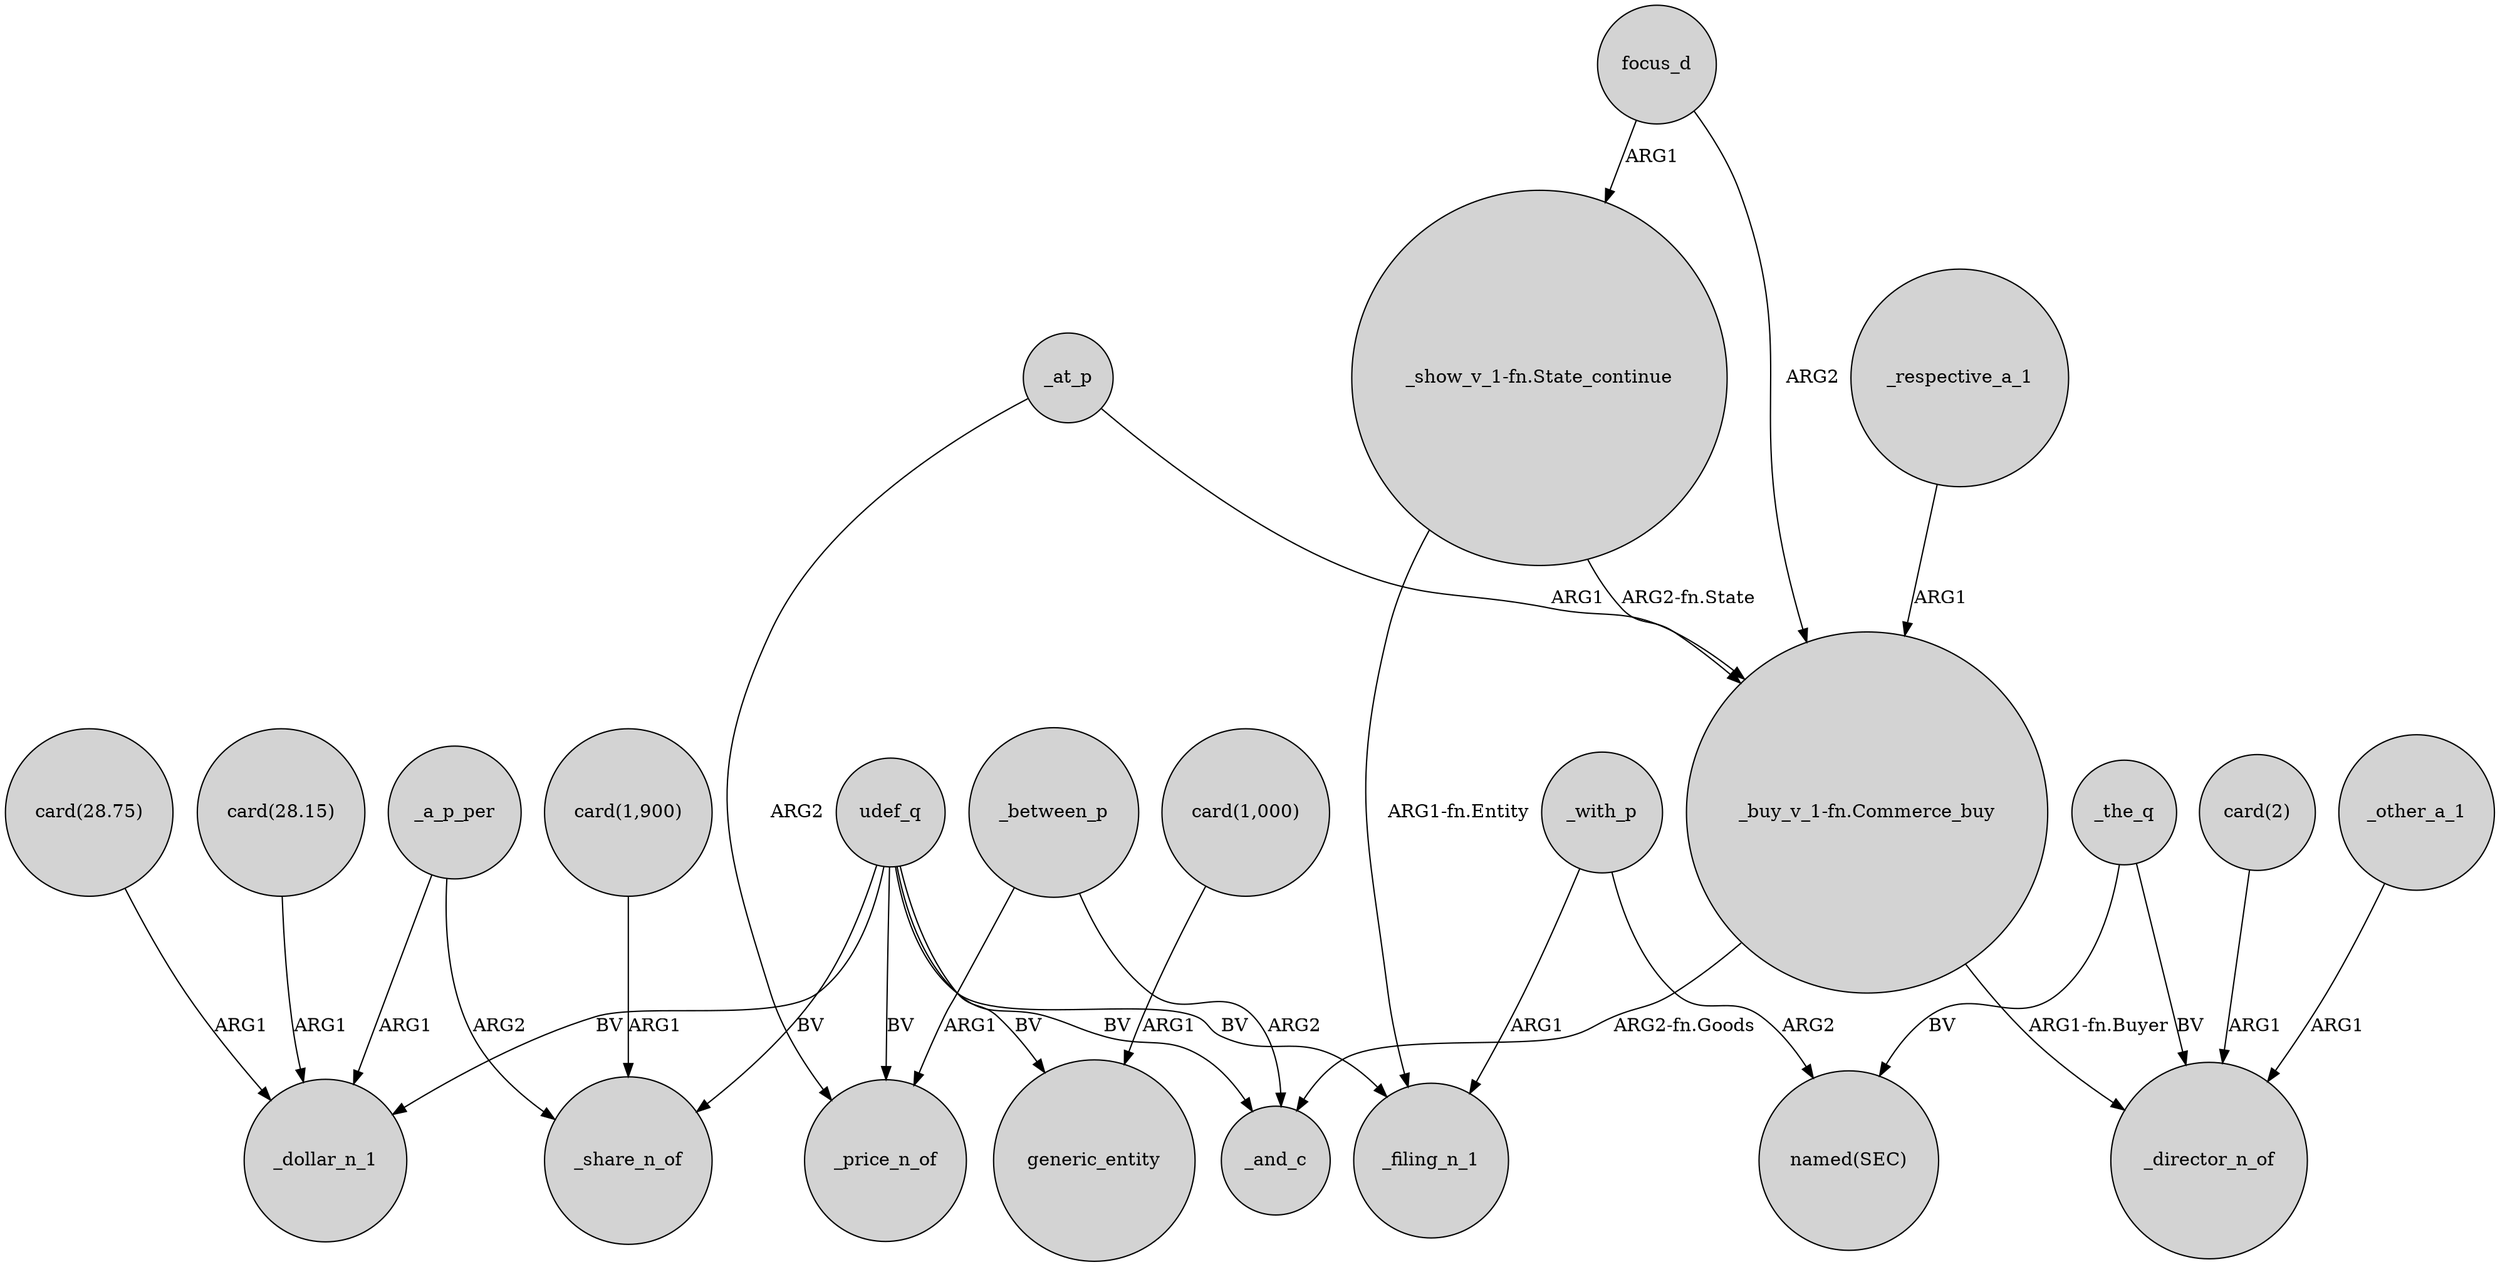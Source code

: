 digraph {
	node [shape=circle style=filled]
	focus_d -> "_buy_v_1-fn.Commerce_buy" [label=ARG2]
	"_buy_v_1-fn.Commerce_buy" -> _and_c [label="ARG2-fn.Goods"]
	udef_q -> _price_n_of [label=BV]
	"card(28.75)" -> _dollar_n_1 [label=ARG1]
	_the_q -> _director_n_of [label=BV]
	udef_q -> _filing_n_1 [label=BV]
	_at_p -> "_buy_v_1-fn.Commerce_buy" [label=ARG1]
	"_show_v_1-fn.State_continue" -> "_buy_v_1-fn.Commerce_buy" [label="ARG2-fn.State"]
	udef_q -> _and_c [label=BV]
	udef_q -> generic_entity [label=BV]
	"card(1,000)" -> generic_entity [label=ARG1]
	"_show_v_1-fn.State_continue" -> _filing_n_1 [label="ARG1-fn.Entity"]
	_with_p -> "named(SEC)" [label=ARG2]
	_a_p_per -> _share_n_of [label=ARG2]
	"card(1,900)" -> _share_n_of [label=ARG1]
	_respective_a_1 -> "_buy_v_1-fn.Commerce_buy" [label=ARG1]
	udef_q -> _share_n_of [label=BV]
	_at_p -> _price_n_of [label=ARG2]
	udef_q -> _dollar_n_1 [label=BV]
	_a_p_per -> _dollar_n_1 [label=ARG1]
	focus_d -> "_show_v_1-fn.State_continue" [label=ARG1]
	_between_p -> _price_n_of [label=ARG1]
	_with_p -> _filing_n_1 [label=ARG1]
	"_buy_v_1-fn.Commerce_buy" -> _director_n_of [label="ARG1-fn.Buyer"]
	"card(2)" -> _director_n_of [label=ARG1]
	_other_a_1 -> _director_n_of [label=ARG1]
	_the_q -> "named(SEC)" [label=BV]
	_between_p -> _and_c [label=ARG2]
	"card(28.15)" -> _dollar_n_1 [label=ARG1]
}
